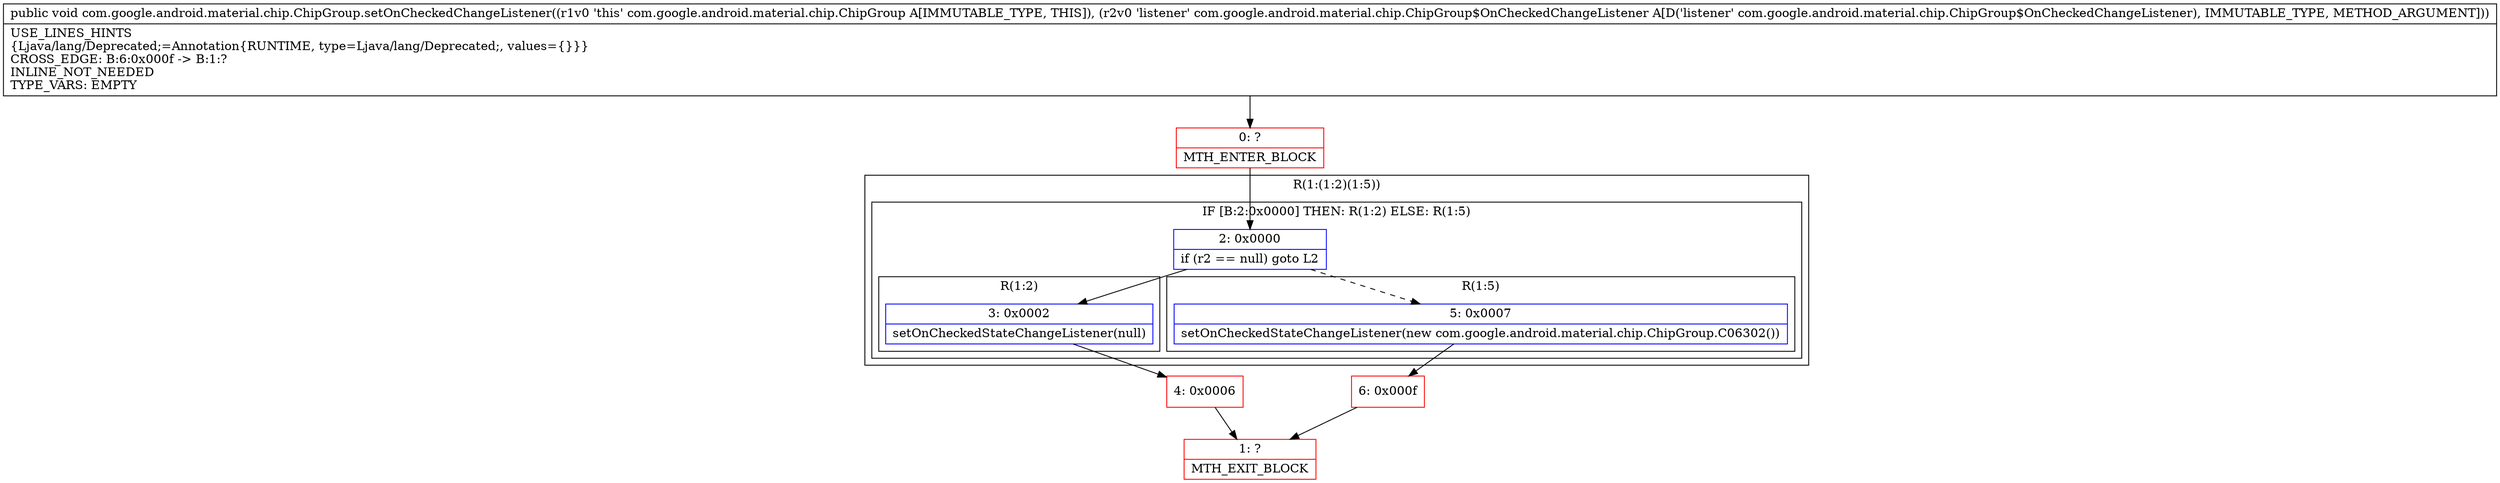 digraph "CFG forcom.google.android.material.chip.ChipGroup.setOnCheckedChangeListener(Lcom\/google\/android\/material\/chip\/ChipGroup$OnCheckedChangeListener;)V" {
subgraph cluster_Region_1210873661 {
label = "R(1:(1:2)(1:5))";
node [shape=record,color=blue];
subgraph cluster_IfRegion_167624161 {
label = "IF [B:2:0x0000] THEN: R(1:2) ELSE: R(1:5)";
node [shape=record,color=blue];
Node_2 [shape=record,label="{2\:\ 0x0000|if (r2 == null) goto L2\l}"];
subgraph cluster_Region_1103699958 {
label = "R(1:2)";
node [shape=record,color=blue];
Node_3 [shape=record,label="{3\:\ 0x0002|setOnCheckedStateChangeListener(null)\l}"];
}
subgraph cluster_Region_244648776 {
label = "R(1:5)";
node [shape=record,color=blue];
Node_5 [shape=record,label="{5\:\ 0x0007|setOnCheckedStateChangeListener(new com.google.android.material.chip.ChipGroup.C06302())\l}"];
}
}
}
Node_0 [shape=record,color=red,label="{0\:\ ?|MTH_ENTER_BLOCK\l}"];
Node_4 [shape=record,color=red,label="{4\:\ 0x0006}"];
Node_1 [shape=record,color=red,label="{1\:\ ?|MTH_EXIT_BLOCK\l}"];
Node_6 [shape=record,color=red,label="{6\:\ 0x000f}"];
MethodNode[shape=record,label="{public void com.google.android.material.chip.ChipGroup.setOnCheckedChangeListener((r1v0 'this' com.google.android.material.chip.ChipGroup A[IMMUTABLE_TYPE, THIS]), (r2v0 'listener' com.google.android.material.chip.ChipGroup$OnCheckedChangeListener A[D('listener' com.google.android.material.chip.ChipGroup$OnCheckedChangeListener), IMMUTABLE_TYPE, METHOD_ARGUMENT]))  | USE_LINES_HINTS\l\{Ljava\/lang\/Deprecated;=Annotation\{RUNTIME, type=Ljava\/lang\/Deprecated;, values=\{\}\}\}\lCROSS_EDGE: B:6:0x000f \-\> B:1:?\lINLINE_NOT_NEEDED\lTYPE_VARS: EMPTY\l}"];
MethodNode -> Node_0;Node_2 -> Node_3;
Node_2 -> Node_5[style=dashed];
Node_3 -> Node_4;
Node_5 -> Node_6;
Node_0 -> Node_2;
Node_4 -> Node_1;
Node_6 -> Node_1;
}

